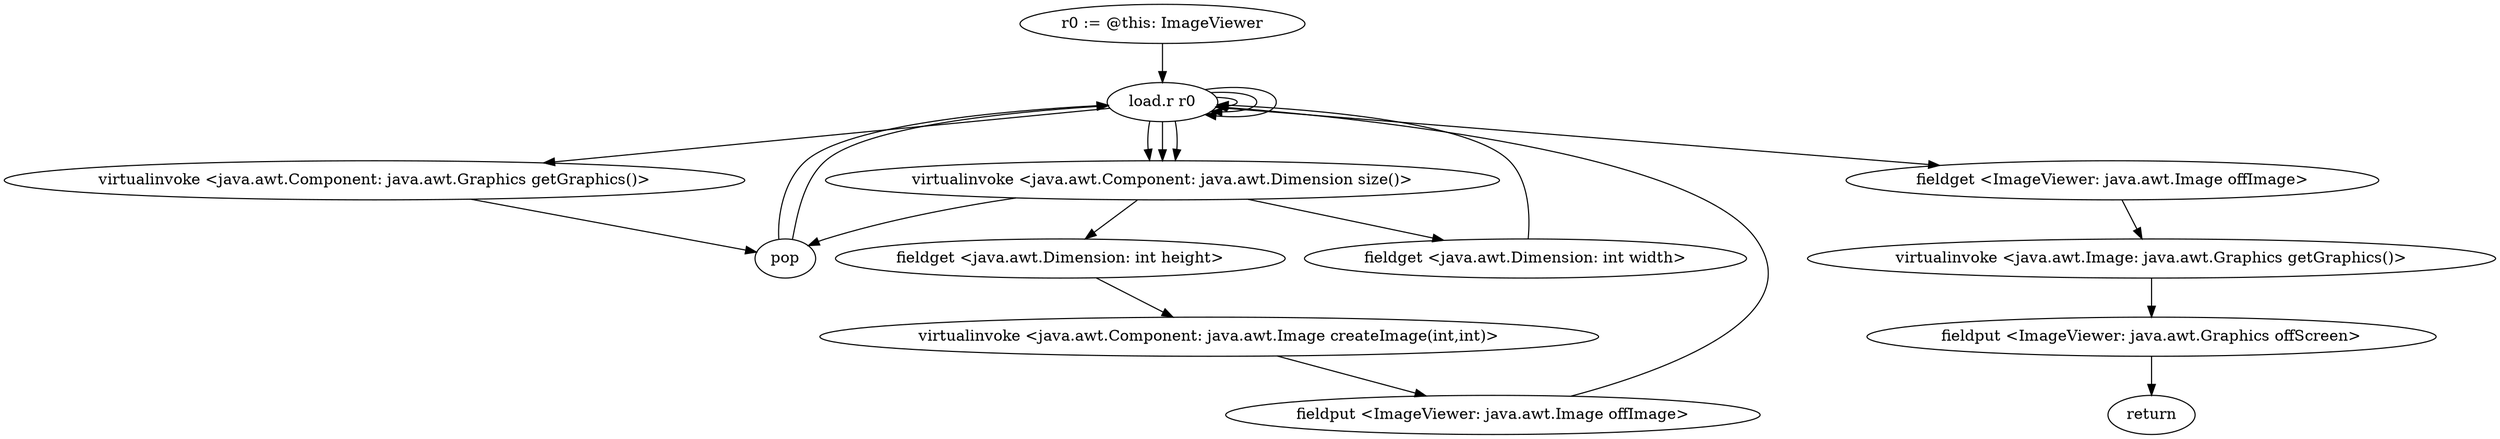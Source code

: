 digraph "" {
    "r0 := @this: ImageViewer"
    "load.r r0"
    "r0 := @this: ImageViewer"->"load.r r0";
    "virtualinvoke <java.awt.Component: java.awt.Graphics getGraphics()>"
    "load.r r0"->"virtualinvoke <java.awt.Component: java.awt.Graphics getGraphics()>";
    "pop"
    "virtualinvoke <java.awt.Component: java.awt.Graphics getGraphics()>"->"pop";
    "pop"->"load.r r0";
    "virtualinvoke <java.awt.Component: java.awt.Dimension size()>"
    "load.r r0"->"virtualinvoke <java.awt.Component: java.awt.Dimension size()>";
    "virtualinvoke <java.awt.Component: java.awt.Dimension size()>"->"pop";
    "pop"->"load.r r0";
    "load.r r0"->"load.r r0";
    "load.r r0"->"load.r r0";
    "load.r r0"->"virtualinvoke <java.awt.Component: java.awt.Dimension size()>";
    "fieldget <java.awt.Dimension: int width>"
    "virtualinvoke <java.awt.Component: java.awt.Dimension size()>"->"fieldget <java.awt.Dimension: int width>";
    "fieldget <java.awt.Dimension: int width>"->"load.r r0";
    "load.r r0"->"virtualinvoke <java.awt.Component: java.awt.Dimension size()>";
    "fieldget <java.awt.Dimension: int height>"
    "virtualinvoke <java.awt.Component: java.awt.Dimension size()>"->"fieldget <java.awt.Dimension: int height>";
    "virtualinvoke <java.awt.Component: java.awt.Image createImage(int,int)>"
    "fieldget <java.awt.Dimension: int height>"->"virtualinvoke <java.awt.Component: java.awt.Image createImage(int,int)>";
    "fieldput <ImageViewer: java.awt.Image offImage>"
    "virtualinvoke <java.awt.Component: java.awt.Image createImage(int,int)>"->"fieldput <ImageViewer: java.awt.Image offImage>";
    "fieldput <ImageViewer: java.awt.Image offImage>"->"load.r r0";
    "load.r r0"->"load.r r0";
    "fieldget <ImageViewer: java.awt.Image offImage>"
    "load.r r0"->"fieldget <ImageViewer: java.awt.Image offImage>";
    "virtualinvoke <java.awt.Image: java.awt.Graphics getGraphics()>"
    "fieldget <ImageViewer: java.awt.Image offImage>"->"virtualinvoke <java.awt.Image: java.awt.Graphics getGraphics()>";
    "fieldput <ImageViewer: java.awt.Graphics offScreen>"
    "virtualinvoke <java.awt.Image: java.awt.Graphics getGraphics()>"->"fieldput <ImageViewer: java.awt.Graphics offScreen>";
    "return"
    "fieldput <ImageViewer: java.awt.Graphics offScreen>"->"return";
}
